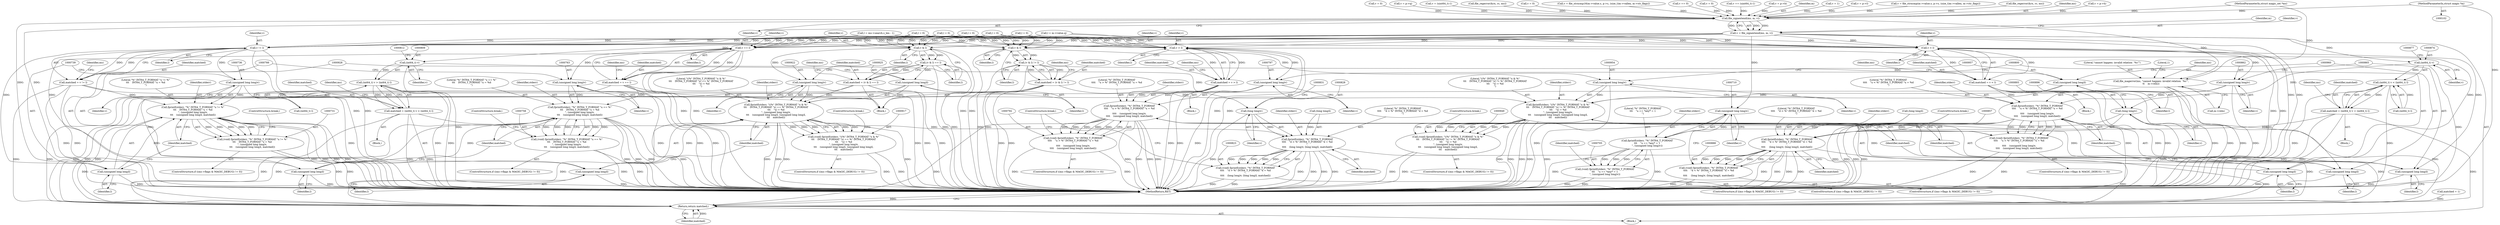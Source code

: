 digraph "0_file_74cafd7de9ec99a14f4480927580e501c8f852c3@pointer" {
"1000104" [label="(MethodParameterIn,struct magic *m)"];
"1000686" [label="(Call,file_signextend(ms, m, v))"];
"1000684" [label="(Call,v = file_signextend(ms, m, v))"];
"1000709" [label="(Call,(unsigned long long)v)"];
"1000706" [label="(Call,fprintf(stderr, \"%\" INT64_T_FORMAT\n\t\t\t    \"u == *any* = 1\n\", (unsigned long long)v))"];
"1000704" [label="(Call,(void) fprintf(stderr, \"%\" INT64_T_FORMAT\n\t\t\t    \"u == *any* = 1\n\", (unsigned long long)v))"];
"1000719" [label="(Call,v != l)"];
"1000717" [label="(Call,matched = v != l)"];
"1000732" [label="(Call,fprintf(stderr, \"%\" INT64_T_FORMAT \"u != %\"\n\t\t\t    INT64_T_FORMAT \"u = %d\n\", (unsigned long long)v,\n\t\t\t    (unsigned long long)l, matched))"];
"1000730" [label="(Call,(void) fprintf(stderr, \"%\" INT64_T_FORMAT \"u != %\"\n\t\t\t    INT64_T_FORMAT \"u = %d\n\", (unsigned long long)v,\n\t\t\t    (unsigned long long)l, matched))"];
"1000974" [label="(Return,return matched;)"];
"1000735" [label="(Call,(unsigned long long)v)"];
"1000738" [label="(Call,(unsigned long long)l)"];
"1000746" [label="(Call,v == l)"];
"1000744" [label="(Call,matched = v == l)"];
"1000759" [label="(Call,fprintf(stderr, \"%\" INT64_T_FORMAT \"u == %\"\n\t\t\t    INT64_T_FORMAT \"u = %d\n\", (unsigned long long)v,\n\t\t\t    (unsigned long long)l, matched))"];
"1000757" [label="(Call,(void) fprintf(stderr, \"%\" INT64_T_FORMAT \"u == %\"\n\t\t\t    INT64_T_FORMAT \"u = %d\n\", (unsigned long long)v,\n\t\t\t    (unsigned long long)l, matched))"];
"1000762" [label="(Call,(unsigned long long)v)"];
"1000765" [label="(Call,(unsigned long long)l)"];
"1000780" [label="(Call,v > l)"];
"1000778" [label="(Call,matched = v > l)"];
"1000793" [label="(Call,fprintf(stderr, \"%\" INT64_T_FORMAT\n\t\t\t\t    \"u > %\" INT64_T_FORMAT \"u = %d\n\",\n\t\t\t\t    (unsigned long long)v,\n\t\t\t\t    (unsigned long long)l, matched))"];
"1000791" [label="(Call,(void) fprintf(stderr, \"%\" INT64_T_FORMAT\n\t\t\t\t    \"u > %\" INT64_T_FORMAT \"u = %d\n\",\n\t\t\t\t    (unsigned long long)v,\n\t\t\t\t    (unsigned long long)l, matched))"];
"1000796" [label="(Call,(unsigned long long)v)"];
"1000799" [label="(Call,(unsigned long long)l)"];
"1000808" [label="(Call,(int64_t) v)"];
"1000807" [label="(Call,(int64_t) v > (int64_t) l)"];
"1000805" [label="(Call,matched = (int64_t) v > (int64_t) l)"];
"1000824" [label="(Call,fprintf(stderr, \"%\" INT64_T_FORMAT\n\t\t\t\t    \"d > %\" INT64_T_FORMAT \"d = %d\n\",\n\t\t\t\t    (long long)v, (long long)l, matched))"];
"1000822" [label="(Call,(void) fprintf(stderr, \"%\" INT64_T_FORMAT\n\t\t\t\t    \"d > %\" INT64_T_FORMAT \"d = %d\n\",\n\t\t\t\t    (long long)v, (long long)l, matched))"];
"1000827" [label="(Call,(long long)v)"];
"1000845" [label="(Call,v < l)"];
"1000843" [label="(Call,matched = v < l)"];
"1000858" [label="(Call,fprintf(stderr, \"%\" INT64_T_FORMAT\n\t\t\t\t    \"u < %\" INT64_T_FORMAT \"u = %d\n\",\n\t\t\t\t    (unsigned long long)v,\n\t\t\t\t    (unsigned long long)l, matched))"];
"1000856" [label="(Call,(void) fprintf(stderr, \"%\" INT64_T_FORMAT\n\t\t\t\t    \"u < %\" INT64_T_FORMAT \"u = %d\n\",\n\t\t\t\t    (unsigned long long)v,\n\t\t\t\t    (unsigned long long)l, matched))"];
"1000861" [label="(Call,(unsigned long long)v)"];
"1000864" [label="(Call,(unsigned long long)l)"];
"1000873" [label="(Call,(int64_t) v)"];
"1000872" [label="(Call,(int64_t) v < (int64_t) l)"];
"1000870" [label="(Call,matched = (int64_t) v < (int64_t) l)"];
"1000889" [label="(Call,fprintf(stderr, \"%\" INT64_T_FORMAT\n\t\t\t\t    \"d < %\" INT64_T_FORMAT \"d = %d\n\",\n\t\t\t\t     (long long)v, (long long)l, matched))"];
"1000887" [label="(Call,(void) fprintf(stderr, \"%\" INT64_T_FORMAT\n\t\t\t\t    \"d < %\" INT64_T_FORMAT \"d = %d\n\",\n\t\t\t\t     (long long)v, (long long)l, matched))"];
"1000892" [label="(Call,(long long)v)"];
"1000904" [label="(Call,v & l)"];
"1000903" [label="(Call,(v & l) == l)"];
"1000901" [label="(Call,matched = (v & l) == l)"];
"1000918" [label="(Call,fprintf(stderr, \"((%\" INT64_T_FORMAT \"x & %\"\n\t\t\t    INT64_T_FORMAT \"x) == %\" INT64_T_FORMAT\n\t\t\t    \"x) = %d\n\", (unsigned long long)v,\n\t\t\t    (unsigned long long)l, (unsigned long long)l,\n\t\t\t    matched))"];
"1000916" [label="(Call,(void) fprintf(stderr, \"((%\" INT64_T_FORMAT \"x & %\"\n\t\t\t    INT64_T_FORMAT \"x) == %\" INT64_T_FORMAT\n\t\t\t    \"x) = %d\n\", (unsigned long long)v,\n\t\t\t    (unsigned long long)l, (unsigned long long)l,\n\t\t\t    matched))"];
"1000924" [label="(Call,(unsigned long long)l)"];
"1000927" [label="(Call,(unsigned long long)l)"];
"1000921" [label="(Call,(unsigned long long)v)"];
"1000936" [label="(Call,v & l)"];
"1000935" [label="(Call,(v & l) != l)"];
"1000933" [label="(Call,matched = (v & l) != l)"];
"1000950" [label="(Call,fprintf(stderr, \"((%\" INT64_T_FORMAT \"x & %\"\n\t\t\t    INT64_T_FORMAT \"x) != %\" INT64_T_FORMAT\n\t\t\t    \"x) = %d\n\", (unsigned long long)v,\n\t\t\t    (unsigned long long)l, (unsigned long long)l,\n\t\t\t    matched))"];
"1000948" [label="(Call,(void) fprintf(stderr, \"((%\" INT64_T_FORMAT \"x & %\"\n\t\t\t    INT64_T_FORMAT \"x) != %\" INT64_T_FORMAT\n\t\t\t    \"x) = %d\n\", (unsigned long long)v,\n\t\t\t    (unsigned long long)l, (unsigned long long)l,\n\t\t\t    matched))"];
"1000956" [label="(Call,(unsigned long long)l)"];
"1000959" [label="(Call,(unsigned long long)l)"];
"1000953" [label="(Call,(unsigned long long)v)"];
"1000965" [label="(Call,file_magerror(ms, \"cannot happen: invalid relation `%c'\",\n\t\t    m->reln))"];
"1000713" [label="(Identifier,matched)"];
"1000694" [label="(Block,)"];
"1000811" [label="(Call,(int64_t) l)"];
"1000807" [label="(Call,(int64_t) v > (int64_t) l)"];
"1000937" [label="(Identifier,v)"];
"1000749" [label="(ControlStructure,if ((ms->flags & MAGIC_DEBUG) != 0))"];
"1000689" [label="(Identifier,v)"];
"1000952" [label="(Literal,\"((%\" INT64_T_FORMAT \"x & %\"\n\t\t\t    INT64_T_FORMAT \"x) != %\" INT64_T_FORMAT\n\t\t\t    \"x) = %d\n\")"];
"1000692" [label="(Identifier,m)"];
"1000891" [label="(Literal,\"%\" INT64_T_FORMAT\n\t\t\t\t    \"d < %\" INT64_T_FORMAT \"d = %d\n\")"];
"1000948" [label="(Call,(void) fprintf(stderr, \"((%\" INT64_T_FORMAT \"x & %\"\n\t\t\t    INT64_T_FORMAT \"x) != %\" INT64_T_FORMAT\n\t\t\t    \"x) = %d\n\", (unsigned long long)v,\n\t\t\t    (unsigned long long)l, (unsigned long long)l,\n\t\t\t    matched))"];
"1000902" [label="(Identifier,matched)"];
"1000721" [label="(Identifier,l)"];
"1000748" [label="(Identifier,l)"];
"1000866" [label="(Identifier,l)"];
"1000717" [label="(Call,matched = v != l)"];
"1000860" [label="(Literal,\"%\" INT64_T_FORMAT\n\t\t\t\t    \"u < %\" INT64_T_FORMAT \"u = %d\n\")"];
"1000761" [label="(Literal,\"%\" INT64_T_FORMAT \"u == %\"\n\t\t\t    INT64_T_FORMAT \"u = %d\n\")"];
"1000834" [label="(ControlStructure,break;)"];
"1000908" [label="(ControlStructure,if ((ms->flags & MAGIC_DEBUG) != 0))"];
"1000740" [label="(Identifier,l)"];
"1000704" [label="(Call,(void) fprintf(stderr, \"%\" INT64_T_FORMAT\n\t\t\t    \"u == *any* = 1\n\", (unsigned long long)v))"];
"1000804" [label="(Block,)"];
"1000712" [label="(Call,matched = 1)"];
"1000876" [label="(Call,(int64_t) l)"];
"1000963" [label="(ControlStructure,break;)"];
"1000747" [label="(Identifier,v)"];
"1000871" [label="(Identifier,matched)"];
"1000935" [label="(Call,(v & l) != l)"];
"1000903" [label="(Call,(v & l) == l)"];
"1000399" [label="(Call,l = 0)"];
"1000904" [label="(Call,v & l)"];
"1000973" [label="(Literal,1)"];
"1000319" [label="(Call,v = 0)"];
"1000940" [label="(ControlStructure,if ((ms->flags & MAGIC_DEBUG) != 0))"];
"1000901" [label="(Call,matched = (v & l) == l)"];
"1000879" [label="(ControlStructure,if ((ms->flags & MAGIC_DEBUG) != 0))"];
"1000808" [label="(Call,(int64_t) v)"];
"1000810" [label="(Identifier,v)"];
"1000760" [label="(Identifier,stderr)"];
"1000953" [label="(Call,(unsigned long long)v)"];
"1000829" [label="(Identifier,v)"];
"1000892" [label="(Call,(long long)v)"];
"1000976" [label="(MethodReturn,RET)"];
"1000178" [label="(Call,v = p->q)"];
"1000765" [label="(Call,(unsigned long long)l)"];
"1000737" [label="(Identifier,v)"];
"1000858" [label="(Call,fprintf(stderr, \"%\" INT64_T_FORMAT\n\t\t\t\t    \"u < %\" INT64_T_FORMAT \"u = %d\n\",\n\t\t\t\t    (unsigned long long)v,\n\t\t\t\t    (unsigned long long)l, matched))"];
"1000742" [label="(ControlStructure,break;)"];
"1000685" [label="(Identifier,v)"];
"1000762" [label="(Call,(unsigned long long)v)"];
"1000929" [label="(Identifier,l)"];
"1000764" [label="(Identifier,v)"];
"1000806" [label="(Identifier,matched)"];
"1000711" [label="(Identifier,v)"];
"1000845" [label="(Call,v < l)"];
"1000686" [label="(Call,file_signextend(ms, m, v))"];
"1000873" [label="(Call,(int64_t) v)"];
"1000863" [label="(Identifier,v)"];
"1000706" [label="(Call,fprintf(stderr, \"%\" INT64_T_FORMAT\n\t\t\t    \"u == *any* = 1\n\", (unsigned long long)v))"];
"1000959" [label="(Call,(unsigned long long)l)"];
"1000648" [label="(Call,v = (uint64_t)-1)"];
"1000975" [label="(Identifier,matched)"];
"1000918" [label="(Call,fprintf(stderr, \"((%\" INT64_T_FORMAT \"x & %\"\n\t\t\t    INT64_T_FORMAT \"x) == %\" INT64_T_FORMAT\n\t\t\t    \"x) = %d\n\", (unsigned long long)v,\n\t\t\t    (unsigned long long)l, (unsigned long long)l,\n\t\t\t    matched))"];
"1000883" [label="(Identifier,ms)"];
"1000847" [label="(Identifier,l)"];
"1000509" [label="(Call,file_regerror(&rx, rc, ms))"];
"1000325" [label="(Call,l = 0)"];
"1000795" [label="(Literal,\"%\" INT64_T_FORMAT\n\t\t\t\t    \"u > %\" INT64_T_FORMAT \"u = %d\n\")"];
"1000966" [label="(Identifier,ms)"];
"1000887" [label="(Call,(void) fprintf(stderr, \"%\" INT64_T_FORMAT\n\t\t\t\t    \"d < %\" INT64_T_FORMAT \"d = %d\n\",\n\t\t\t\t     (long long)v, (long long)l, matched))"];
"1000732" [label="(Call,fprintf(stderr, \"%\" INT64_T_FORMAT \"u != %\"\n\t\t\t    INT64_T_FORMAT \"u = %d\n\", (unsigned long long)v,\n\t\t\t    (unsigned long long)l, matched))"];
"1000524" [label="(Call,l = ms->search.s_len - 1)"];
"1000814" [label="(ControlStructure,if ((ms->flags & MAGIC_DEBUG) != 0))"];
"1000842" [label="(Block,)"];
"1000708" [label="(Literal,\"%\" INT64_T_FORMAT\n\t\t\t    \"u == *any* = 1\n\")"];
"1000402" [label="(Call,v = 0)"];
"1000852" [label="(Identifier,ms)"];
"1000825" [label="(Identifier,stderr)"];
"1000830" [label="(Call,(long long)l)"];
"1000316" [label="(Call,l = 0)"];
"1000844" [label="(Identifier,matched)"];
"1000779" [label="(Identifier,matched)"];
"1000974" [label="(Return,return matched;)"];
"1000864" [label="(Call,(unsigned long long)l)"];
"1000735" [label="(Call,(unsigned long long)v)"];
"1000919" [label="(Identifier,stderr)"];
"1000768" [label="(Identifier,matched)"];
"1000350" [label="(Call,l = 0)"];
"1000107" [label="(Call,l = m->value.q)"];
"1000744" [label="(Call,matched = v == l)"];
"1000916" [label="(Call,(void) fprintf(stderr, \"((%\" INT64_T_FORMAT \"x & %\"\n\t\t\t    INT64_T_FORMAT \"x) == %\" INT64_T_FORMAT\n\t\t\t    \"x) = %d\n\", (unsigned long long)v,\n\t\t\t    (unsigned long long)l, (unsigned long long)l,\n\t\t\t    matched))"];
"1000920" [label="(Literal,\"((%\" INT64_T_FORMAT \"x & %\"\n\t\t\t    INT64_T_FORMAT \"x) == %\" INT64_T_FORMAT\n\t\t\t    \"x) = %d\n\")"];
"1000833" [label="(Identifier,matched)"];
"1000921" [label="(Call,(unsigned long long)v)"];
"1000794" [label="(Identifier,stderr)"];
"1000955" [label="(Identifier,v)"];
"1000353" [label="(Call,v = file_strncmp16(m->value.s, p->s, (size_t)m->vallen, m->str_flags))"];
"1000759" [label="(Call,fprintf(stderr, \"%\" INT64_T_FORMAT \"u == %\"\n\t\t\t    INT64_T_FORMAT \"u = %d\n\", (unsigned long long)v,\n\t\t\t    (unsigned long long)l, matched))"];
"1000905" [label="(Identifier,v)"];
"1000956" [label="(Call,(unsigned long long)l)"];
"1000799" [label="(Call,(unsigned long long)l)"];
"1000805" [label="(Call,matched = (int64_t) v > (int64_t) l)"];
"1000962" [label="(Identifier,matched)"];
"1000793" [label="(Call,fprintf(stderr, \"%\" INT64_T_FORMAT\n\t\t\t\t    \"u > %\" INT64_T_FORMAT \"u = %d\n\",\n\t\t\t\t    (unsigned long long)v,\n\t\t\t\t    (unsigned long long)l, matched))"];
"1000103" [label="(MethodParameterIn,struct magic_set *ms)"];
"1000707" [label="(Identifier,stderr)"];
"1000930" [label="(Identifier,matched)"];
"1000859" [label="(Identifier,stderr)"];
"1000926" [label="(Identifier,l)"];
"1000720" [label="(Identifier,v)"];
"1000722" [label="(ControlStructure,if ((ms->flags & MAGIC_DEBUG) != 0))"];
"1000944" [label="(Identifier,ms)"];
"1000741" [label="(Identifier,matched)"];
"1000454" [label="(Call,v == 0)"];
"1000822" [label="(Call,(void) fprintf(stderr, \"%\" INT64_T_FORMAT\n\t\t\t\t    \"d > %\" INT64_T_FORMAT \"d = %d\n\",\n\t\t\t\t    (long long)v, (long long)l, matched))"];
"1000633" [label="(Call,v = 0)"];
"1000769" [label="(ControlStructure,break;)"];
"1000753" [label="(Identifier,ms)"];
"1000659" [label="(Call,v == (uint64_t)-1)"];
"1000783" [label="(ControlStructure,if ((ms->flags & MAGIC_DEBUG) != 0))"];
"1000950" [label="(Call,fprintf(stderr, \"((%\" INT64_T_FORMAT \"x & %\"\n\t\t\t    INT64_T_FORMAT \"x) != %\" INT64_T_FORMAT\n\t\t\t    \"x) = %d\n\", (unsigned long long)v,\n\t\t\t    (unsigned long long)l, (unsigned long long)l,\n\t\t\t    matched))"];
"1000826" [label="(Literal,\"%\" INT64_T_FORMAT\n\t\t\t\t    \"d > %\" INT64_T_FORMAT \"d = %d\n\")"];
"1000958" [label="(Identifier,l)"];
"1000924" [label="(Call,(unsigned long long)l)"];
"1000481" [label="(Call,l = 0)"];
"1000780" [label="(Call,v > l)"];
"1000719" [label="(Call,v != l)"];
"1000734" [label="(Literal,\"%\" INT64_T_FORMAT \"u != %\"\n\t\t\t    INT64_T_FORMAT \"u = %d\n\")"];
"1000861" [label="(Call,(unsigned long long)v)"];
"1000965" [label="(Call,file_magerror(ms, \"cannot happen: invalid relation `%c'\",\n\t\t    m->reln))"];
"1000746" [label="(Call,v == l)"];
"1000105" [label="(Block,)"];
"1000791" [label="(Call,(void) fprintf(stderr, \"%\" INT64_T_FORMAT\n\t\t\t\t    \"u > %\" INT64_T_FORMAT \"u = %d\n\",\n\t\t\t\t    (unsigned long long)v,\n\t\t\t\t    (unsigned long long)l, matched))"];
"1000133" [label="(Call,v = p->b)"];
"1000843" [label="(Call,matched = v < l)"];
"1000802" [label="(Identifier,matched)"];
"1000796" [label="(Call,(unsigned long long)v)"];
"1000912" [label="(Identifier,ms)"];
"1000923" [label="(Identifier,v)"];
"1000968" [label="(Call,m->reln)"];
"1000738" [label="(Call,(unsigned long long)l)"];
"1000927" [label="(Call,(unsigned long long)l)"];
"1000931" [label="(ControlStructure,break;)"];
"1000801" [label="(Identifier,l)"];
"1000869" [label="(Block,)"];
"1000894" [label="(Identifier,v)"];
"1000688" [label="(Identifier,m)"];
"1000777" [label="(Block,)"];
"1000787" [label="(Identifier,ms)"];
"1000856" [label="(Call,(void) fprintf(stderr, \"%\" INT64_T_FORMAT\n\t\t\t\t    \"u < %\" INT64_T_FORMAT \"u = %d\n\",\n\t\t\t\t    (unsigned long long)v,\n\t\t\t\t    (unsigned long long)l, matched))"];
"1000684" [label="(Call,v = file_signextend(ms, m, v))"];
"1000933" [label="(Call,matched = (v & l) != l)"];
"1000875" [label="(Identifier,v)"];
"1000870" [label="(Call,matched = (int64_t) v < (int64_t) l)"];
"1000907" [label="(Identifier,l)"];
"1000798" [label="(Identifier,v)"];
"1000906" [label="(Identifier,l)"];
"1000781" [label="(Identifier,v)"];
"1000939" [label="(Identifier,l)"];
"1000846" [label="(Identifier,v)"];
"1000867" [label="(Identifier,matched)"];
"1000104" [label="(MethodParameterIn,struct magic *m)"];
"1000718" [label="(Identifier,matched)"];
"1000890" [label="(Identifier,stderr)"];
"1000827" [label="(Call,(long long)v)"];
"1000696" [label="(ControlStructure,if ((ms->flags & MAGIC_DEBUG) != 0))"];
"1000967" [label="(Literal,\"cannot happen: invalid relation `%c'\")"];
"1000848" [label="(ControlStructure,if ((ms->flags & MAGIC_DEBUG) != 0))"];
"1000745" [label="(Identifier,matched)"];
"1000638" [label="(Call,v = 1)"];
"1000782" [label="(Identifier,l)"];
"1000160" [label="(Call,v = p->l)"];
"1000818" [label="(Identifier,ms)"];
"1000767" [label="(Identifier,l)"];
"1000936" [label="(Call,v & l)"];
"1000733" [label="(Identifier,stderr)"];
"1000961" [label="(Identifier,l)"];
"1000726" [label="(Identifier,ms)"];
"1000757" [label="(Call,(void) fprintf(stderr, \"%\" INT64_T_FORMAT \"u == %\"\n\t\t\t    INT64_T_FORMAT \"u = %d\n\", (unsigned long long)v,\n\t\t\t    (unsigned long long)l, matched))"];
"1000778" [label="(Call,matched = v > l)"];
"1000934" [label="(Identifier,matched)"];
"1000872" [label="(Call,(int64_t) v < (int64_t) l)"];
"1000328" [label="(Call,v = file_strncmp(m->value.s, p->s, (size_t)m->vallen, m->str_flags))"];
"1000899" [label="(ControlStructure,break;)"];
"1000951" [label="(Identifier,stderr)"];
"1000730" [label="(Call,(void) fprintf(stderr, \"%\" INT64_T_FORMAT \"u != %\"\n\t\t\t    INT64_T_FORMAT \"u = %d\n\", (unsigned long long)v,\n\t\t\t    (unsigned long long)l, matched))"];
"1000938" [label="(Identifier,l)"];
"1000643" [label="(Call,file_regerror(&rx, rc, ms))"];
"1000709" [label="(Call,(unsigned long long)v)"];
"1000889" [label="(Call,fprintf(stderr, \"%\" INT64_T_FORMAT\n\t\t\t\t    \"d < %\" INT64_T_FORMAT \"d = %d\n\",\n\t\t\t\t     (long long)v, (long long)l, matched))"];
"1000895" [label="(Call,(long long)l)"];
"1000898" [label="(Identifier,matched)"];
"1000687" [label="(Identifier,ms)"];
"1000142" [label="(Call,v = p->h)"];
"1000824" [label="(Call,fprintf(stderr, \"%\" INT64_T_FORMAT\n\t\t\t\t    \"d > %\" INT64_T_FORMAT \"d = %d\n\",\n\t\t\t\t    (long long)v, (long long)l, matched))"];
"1000104" -> "1000102"  [label="AST: "];
"1000104" -> "1000976"  [label="DDG: "];
"1000104" -> "1000686"  [label="DDG: "];
"1000686" -> "1000684"  [label="AST: "];
"1000686" -> "1000689"  [label="CFG: "];
"1000687" -> "1000686"  [label="AST: "];
"1000688" -> "1000686"  [label="AST: "];
"1000689" -> "1000686"  [label="AST: "];
"1000684" -> "1000686"  [label="CFG: "];
"1000686" -> "1000976"  [label="DDG: "];
"1000686" -> "1000976"  [label="DDG: "];
"1000686" -> "1000684"  [label="DDG: "];
"1000686" -> "1000684"  [label="DDG: "];
"1000686" -> "1000684"  [label="DDG: "];
"1000509" -> "1000686"  [label="DDG: "];
"1000643" -> "1000686"  [label="DDG: "];
"1000103" -> "1000686"  [label="DDG: "];
"1000454" -> "1000686"  [label="DDG: "];
"1000638" -> "1000686"  [label="DDG: "];
"1000659" -> "1000686"  [label="DDG: "];
"1000178" -> "1000686"  [label="DDG: "];
"1000133" -> "1000686"  [label="DDG: "];
"1000402" -> "1000686"  [label="DDG: "];
"1000328" -> "1000686"  [label="DDG: "];
"1000648" -> "1000686"  [label="DDG: "];
"1000142" -> "1000686"  [label="DDG: "];
"1000353" -> "1000686"  [label="DDG: "];
"1000319" -> "1000686"  [label="DDG: "];
"1000633" -> "1000686"  [label="DDG: "];
"1000160" -> "1000686"  [label="DDG: "];
"1000686" -> "1000965"  [label="DDG: "];
"1000684" -> "1000105"  [label="AST: "];
"1000685" -> "1000684"  [label="AST: "];
"1000692" -> "1000684"  [label="CFG: "];
"1000684" -> "1000976"  [label="DDG: "];
"1000684" -> "1000976"  [label="DDG: "];
"1000684" -> "1000709"  [label="DDG: "];
"1000684" -> "1000719"  [label="DDG: "];
"1000684" -> "1000746"  [label="DDG: "];
"1000684" -> "1000780"  [label="DDG: "];
"1000684" -> "1000808"  [label="DDG: "];
"1000684" -> "1000845"  [label="DDG: "];
"1000684" -> "1000873"  [label="DDG: "];
"1000684" -> "1000904"  [label="DDG: "];
"1000684" -> "1000936"  [label="DDG: "];
"1000709" -> "1000706"  [label="AST: "];
"1000709" -> "1000711"  [label="CFG: "];
"1000710" -> "1000709"  [label="AST: "];
"1000711" -> "1000709"  [label="AST: "];
"1000706" -> "1000709"  [label="CFG: "];
"1000709" -> "1000976"  [label="DDG: "];
"1000709" -> "1000706"  [label="DDG: "];
"1000706" -> "1000704"  [label="AST: "];
"1000707" -> "1000706"  [label="AST: "];
"1000708" -> "1000706"  [label="AST: "];
"1000704" -> "1000706"  [label="CFG: "];
"1000706" -> "1000976"  [label="DDG: "];
"1000706" -> "1000976"  [label="DDG: "];
"1000706" -> "1000704"  [label="DDG: "];
"1000706" -> "1000704"  [label="DDG: "];
"1000706" -> "1000704"  [label="DDG: "];
"1000704" -> "1000696"  [label="AST: "];
"1000705" -> "1000704"  [label="AST: "];
"1000713" -> "1000704"  [label="CFG: "];
"1000704" -> "1000976"  [label="DDG: "];
"1000704" -> "1000976"  [label="DDG: "];
"1000719" -> "1000717"  [label="AST: "];
"1000719" -> "1000721"  [label="CFG: "];
"1000720" -> "1000719"  [label="AST: "];
"1000721" -> "1000719"  [label="AST: "];
"1000717" -> "1000719"  [label="CFG: "];
"1000719" -> "1000976"  [label="DDG: "];
"1000719" -> "1000976"  [label="DDG: "];
"1000719" -> "1000717"  [label="DDG: "];
"1000719" -> "1000717"  [label="DDG: "];
"1000325" -> "1000719"  [label="DDG: "];
"1000524" -> "1000719"  [label="DDG: "];
"1000107" -> "1000719"  [label="DDG: "];
"1000350" -> "1000719"  [label="DDG: "];
"1000399" -> "1000719"  [label="DDG: "];
"1000481" -> "1000719"  [label="DDG: "];
"1000316" -> "1000719"  [label="DDG: "];
"1000719" -> "1000735"  [label="DDG: "];
"1000719" -> "1000738"  [label="DDG: "];
"1000717" -> "1000694"  [label="AST: "];
"1000718" -> "1000717"  [label="AST: "];
"1000726" -> "1000717"  [label="CFG: "];
"1000717" -> "1000976"  [label="DDG: "];
"1000717" -> "1000976"  [label="DDG: "];
"1000717" -> "1000732"  [label="DDG: "];
"1000717" -> "1000974"  [label="DDG: "];
"1000732" -> "1000730"  [label="AST: "];
"1000732" -> "1000741"  [label="CFG: "];
"1000733" -> "1000732"  [label="AST: "];
"1000734" -> "1000732"  [label="AST: "];
"1000735" -> "1000732"  [label="AST: "];
"1000738" -> "1000732"  [label="AST: "];
"1000741" -> "1000732"  [label="AST: "];
"1000730" -> "1000732"  [label="CFG: "];
"1000732" -> "1000976"  [label="DDG: "];
"1000732" -> "1000976"  [label="DDG: "];
"1000732" -> "1000976"  [label="DDG: "];
"1000732" -> "1000976"  [label="DDG: "];
"1000732" -> "1000730"  [label="DDG: "];
"1000732" -> "1000730"  [label="DDG: "];
"1000732" -> "1000730"  [label="DDG: "];
"1000732" -> "1000730"  [label="DDG: "];
"1000732" -> "1000730"  [label="DDG: "];
"1000735" -> "1000732"  [label="DDG: "];
"1000738" -> "1000732"  [label="DDG: "];
"1000732" -> "1000974"  [label="DDG: "];
"1000730" -> "1000722"  [label="AST: "];
"1000731" -> "1000730"  [label="AST: "];
"1000742" -> "1000730"  [label="CFG: "];
"1000730" -> "1000976"  [label="DDG: "];
"1000730" -> "1000976"  [label="DDG: "];
"1000974" -> "1000105"  [label="AST: "];
"1000974" -> "1000975"  [label="CFG: "];
"1000975" -> "1000974"  [label="AST: "];
"1000976" -> "1000974"  [label="CFG: "];
"1000974" -> "1000976"  [label="DDG: "];
"1000975" -> "1000974"  [label="DDG: "];
"1000858" -> "1000974"  [label="DDG: "];
"1000843" -> "1000974"  [label="DDG: "];
"1000933" -> "1000974"  [label="DDG: "];
"1000793" -> "1000974"  [label="DDG: "];
"1000744" -> "1000974"  [label="DDG: "];
"1000889" -> "1000974"  [label="DDG: "];
"1000950" -> "1000974"  [label="DDG: "];
"1000712" -> "1000974"  [label="DDG: "];
"1000824" -> "1000974"  [label="DDG: "];
"1000870" -> "1000974"  [label="DDG: "];
"1000805" -> "1000974"  [label="DDG: "];
"1000918" -> "1000974"  [label="DDG: "];
"1000778" -> "1000974"  [label="DDG: "];
"1000901" -> "1000974"  [label="DDG: "];
"1000759" -> "1000974"  [label="DDG: "];
"1000735" -> "1000737"  [label="CFG: "];
"1000736" -> "1000735"  [label="AST: "];
"1000737" -> "1000735"  [label="AST: "];
"1000739" -> "1000735"  [label="CFG: "];
"1000735" -> "1000976"  [label="DDG: "];
"1000738" -> "1000740"  [label="CFG: "];
"1000739" -> "1000738"  [label="AST: "];
"1000740" -> "1000738"  [label="AST: "];
"1000741" -> "1000738"  [label="CFG: "];
"1000738" -> "1000976"  [label="DDG: "];
"1000746" -> "1000744"  [label="AST: "];
"1000746" -> "1000748"  [label="CFG: "];
"1000747" -> "1000746"  [label="AST: "];
"1000748" -> "1000746"  [label="AST: "];
"1000744" -> "1000746"  [label="CFG: "];
"1000746" -> "1000976"  [label="DDG: "];
"1000746" -> "1000976"  [label="DDG: "];
"1000746" -> "1000744"  [label="DDG: "];
"1000746" -> "1000744"  [label="DDG: "];
"1000325" -> "1000746"  [label="DDG: "];
"1000524" -> "1000746"  [label="DDG: "];
"1000107" -> "1000746"  [label="DDG: "];
"1000350" -> "1000746"  [label="DDG: "];
"1000399" -> "1000746"  [label="DDG: "];
"1000481" -> "1000746"  [label="DDG: "];
"1000316" -> "1000746"  [label="DDG: "];
"1000746" -> "1000762"  [label="DDG: "];
"1000746" -> "1000765"  [label="DDG: "];
"1000744" -> "1000694"  [label="AST: "];
"1000745" -> "1000744"  [label="AST: "];
"1000753" -> "1000744"  [label="CFG: "];
"1000744" -> "1000976"  [label="DDG: "];
"1000744" -> "1000976"  [label="DDG: "];
"1000744" -> "1000759"  [label="DDG: "];
"1000759" -> "1000757"  [label="AST: "];
"1000759" -> "1000768"  [label="CFG: "];
"1000760" -> "1000759"  [label="AST: "];
"1000761" -> "1000759"  [label="AST: "];
"1000762" -> "1000759"  [label="AST: "];
"1000765" -> "1000759"  [label="AST: "];
"1000768" -> "1000759"  [label="AST: "];
"1000757" -> "1000759"  [label="CFG: "];
"1000759" -> "1000976"  [label="DDG: "];
"1000759" -> "1000976"  [label="DDG: "];
"1000759" -> "1000976"  [label="DDG: "];
"1000759" -> "1000976"  [label="DDG: "];
"1000759" -> "1000757"  [label="DDG: "];
"1000759" -> "1000757"  [label="DDG: "];
"1000759" -> "1000757"  [label="DDG: "];
"1000759" -> "1000757"  [label="DDG: "];
"1000759" -> "1000757"  [label="DDG: "];
"1000762" -> "1000759"  [label="DDG: "];
"1000765" -> "1000759"  [label="DDG: "];
"1000757" -> "1000749"  [label="AST: "];
"1000758" -> "1000757"  [label="AST: "];
"1000769" -> "1000757"  [label="CFG: "];
"1000757" -> "1000976"  [label="DDG: "];
"1000757" -> "1000976"  [label="DDG: "];
"1000762" -> "1000764"  [label="CFG: "];
"1000763" -> "1000762"  [label="AST: "];
"1000764" -> "1000762"  [label="AST: "];
"1000766" -> "1000762"  [label="CFG: "];
"1000762" -> "1000976"  [label="DDG: "];
"1000765" -> "1000767"  [label="CFG: "];
"1000766" -> "1000765"  [label="AST: "];
"1000767" -> "1000765"  [label="AST: "];
"1000768" -> "1000765"  [label="CFG: "];
"1000765" -> "1000976"  [label="DDG: "];
"1000780" -> "1000778"  [label="AST: "];
"1000780" -> "1000782"  [label="CFG: "];
"1000781" -> "1000780"  [label="AST: "];
"1000782" -> "1000780"  [label="AST: "];
"1000778" -> "1000780"  [label="CFG: "];
"1000780" -> "1000976"  [label="DDG: "];
"1000780" -> "1000976"  [label="DDG: "];
"1000780" -> "1000778"  [label="DDG: "];
"1000780" -> "1000778"  [label="DDG: "];
"1000325" -> "1000780"  [label="DDG: "];
"1000524" -> "1000780"  [label="DDG: "];
"1000107" -> "1000780"  [label="DDG: "];
"1000350" -> "1000780"  [label="DDG: "];
"1000399" -> "1000780"  [label="DDG: "];
"1000481" -> "1000780"  [label="DDG: "];
"1000316" -> "1000780"  [label="DDG: "];
"1000780" -> "1000796"  [label="DDG: "];
"1000780" -> "1000799"  [label="DDG: "];
"1000778" -> "1000777"  [label="AST: "];
"1000779" -> "1000778"  [label="AST: "];
"1000787" -> "1000778"  [label="CFG: "];
"1000778" -> "1000976"  [label="DDG: "];
"1000778" -> "1000976"  [label="DDG: "];
"1000778" -> "1000793"  [label="DDG: "];
"1000793" -> "1000791"  [label="AST: "];
"1000793" -> "1000802"  [label="CFG: "];
"1000794" -> "1000793"  [label="AST: "];
"1000795" -> "1000793"  [label="AST: "];
"1000796" -> "1000793"  [label="AST: "];
"1000799" -> "1000793"  [label="AST: "];
"1000802" -> "1000793"  [label="AST: "];
"1000791" -> "1000793"  [label="CFG: "];
"1000793" -> "1000976"  [label="DDG: "];
"1000793" -> "1000976"  [label="DDG: "];
"1000793" -> "1000976"  [label="DDG: "];
"1000793" -> "1000976"  [label="DDG: "];
"1000793" -> "1000791"  [label="DDG: "];
"1000793" -> "1000791"  [label="DDG: "];
"1000793" -> "1000791"  [label="DDG: "];
"1000793" -> "1000791"  [label="DDG: "];
"1000793" -> "1000791"  [label="DDG: "];
"1000796" -> "1000793"  [label="DDG: "];
"1000799" -> "1000793"  [label="DDG: "];
"1000791" -> "1000783"  [label="AST: "];
"1000792" -> "1000791"  [label="AST: "];
"1000834" -> "1000791"  [label="CFG: "];
"1000791" -> "1000976"  [label="DDG: "];
"1000791" -> "1000976"  [label="DDG: "];
"1000796" -> "1000798"  [label="CFG: "];
"1000797" -> "1000796"  [label="AST: "];
"1000798" -> "1000796"  [label="AST: "];
"1000800" -> "1000796"  [label="CFG: "];
"1000796" -> "1000976"  [label="DDG: "];
"1000799" -> "1000801"  [label="CFG: "];
"1000800" -> "1000799"  [label="AST: "];
"1000801" -> "1000799"  [label="AST: "];
"1000802" -> "1000799"  [label="CFG: "];
"1000799" -> "1000976"  [label="DDG: "];
"1000808" -> "1000807"  [label="AST: "];
"1000808" -> "1000810"  [label="CFG: "];
"1000809" -> "1000808"  [label="AST: "];
"1000810" -> "1000808"  [label="AST: "];
"1000812" -> "1000808"  [label="CFG: "];
"1000808" -> "1000976"  [label="DDG: "];
"1000808" -> "1000807"  [label="DDG: "];
"1000808" -> "1000827"  [label="DDG: "];
"1000807" -> "1000805"  [label="AST: "];
"1000807" -> "1000811"  [label="CFG: "];
"1000811" -> "1000807"  [label="AST: "];
"1000805" -> "1000807"  [label="CFG: "];
"1000807" -> "1000976"  [label="DDG: "];
"1000807" -> "1000976"  [label="DDG: "];
"1000807" -> "1000805"  [label="DDG: "];
"1000807" -> "1000805"  [label="DDG: "];
"1000811" -> "1000807"  [label="DDG: "];
"1000805" -> "1000804"  [label="AST: "];
"1000806" -> "1000805"  [label="AST: "];
"1000818" -> "1000805"  [label="CFG: "];
"1000805" -> "1000976"  [label="DDG: "];
"1000805" -> "1000976"  [label="DDG: "];
"1000805" -> "1000824"  [label="DDG: "];
"1000824" -> "1000822"  [label="AST: "];
"1000824" -> "1000833"  [label="CFG: "];
"1000825" -> "1000824"  [label="AST: "];
"1000826" -> "1000824"  [label="AST: "];
"1000827" -> "1000824"  [label="AST: "];
"1000830" -> "1000824"  [label="AST: "];
"1000833" -> "1000824"  [label="AST: "];
"1000822" -> "1000824"  [label="CFG: "];
"1000824" -> "1000976"  [label="DDG: "];
"1000824" -> "1000976"  [label="DDG: "];
"1000824" -> "1000976"  [label="DDG: "];
"1000824" -> "1000976"  [label="DDG: "];
"1000824" -> "1000822"  [label="DDG: "];
"1000824" -> "1000822"  [label="DDG: "];
"1000824" -> "1000822"  [label="DDG: "];
"1000824" -> "1000822"  [label="DDG: "];
"1000824" -> "1000822"  [label="DDG: "];
"1000827" -> "1000824"  [label="DDG: "];
"1000830" -> "1000824"  [label="DDG: "];
"1000822" -> "1000814"  [label="AST: "];
"1000823" -> "1000822"  [label="AST: "];
"1000834" -> "1000822"  [label="CFG: "];
"1000822" -> "1000976"  [label="DDG: "];
"1000822" -> "1000976"  [label="DDG: "];
"1000827" -> "1000829"  [label="CFG: "];
"1000828" -> "1000827"  [label="AST: "];
"1000829" -> "1000827"  [label="AST: "];
"1000831" -> "1000827"  [label="CFG: "];
"1000827" -> "1000976"  [label="DDG: "];
"1000845" -> "1000843"  [label="AST: "];
"1000845" -> "1000847"  [label="CFG: "];
"1000846" -> "1000845"  [label="AST: "];
"1000847" -> "1000845"  [label="AST: "];
"1000843" -> "1000845"  [label="CFG: "];
"1000845" -> "1000976"  [label="DDG: "];
"1000845" -> "1000976"  [label="DDG: "];
"1000845" -> "1000843"  [label="DDG: "];
"1000845" -> "1000843"  [label="DDG: "];
"1000325" -> "1000845"  [label="DDG: "];
"1000524" -> "1000845"  [label="DDG: "];
"1000107" -> "1000845"  [label="DDG: "];
"1000350" -> "1000845"  [label="DDG: "];
"1000399" -> "1000845"  [label="DDG: "];
"1000481" -> "1000845"  [label="DDG: "];
"1000316" -> "1000845"  [label="DDG: "];
"1000845" -> "1000861"  [label="DDG: "];
"1000845" -> "1000864"  [label="DDG: "];
"1000843" -> "1000842"  [label="AST: "];
"1000844" -> "1000843"  [label="AST: "];
"1000852" -> "1000843"  [label="CFG: "];
"1000843" -> "1000976"  [label="DDG: "];
"1000843" -> "1000976"  [label="DDG: "];
"1000843" -> "1000858"  [label="DDG: "];
"1000858" -> "1000856"  [label="AST: "];
"1000858" -> "1000867"  [label="CFG: "];
"1000859" -> "1000858"  [label="AST: "];
"1000860" -> "1000858"  [label="AST: "];
"1000861" -> "1000858"  [label="AST: "];
"1000864" -> "1000858"  [label="AST: "];
"1000867" -> "1000858"  [label="AST: "];
"1000856" -> "1000858"  [label="CFG: "];
"1000858" -> "1000976"  [label="DDG: "];
"1000858" -> "1000976"  [label="DDG: "];
"1000858" -> "1000976"  [label="DDG: "];
"1000858" -> "1000976"  [label="DDG: "];
"1000858" -> "1000856"  [label="DDG: "];
"1000858" -> "1000856"  [label="DDG: "];
"1000858" -> "1000856"  [label="DDG: "];
"1000858" -> "1000856"  [label="DDG: "];
"1000858" -> "1000856"  [label="DDG: "];
"1000861" -> "1000858"  [label="DDG: "];
"1000864" -> "1000858"  [label="DDG: "];
"1000856" -> "1000848"  [label="AST: "];
"1000857" -> "1000856"  [label="AST: "];
"1000899" -> "1000856"  [label="CFG: "];
"1000856" -> "1000976"  [label="DDG: "];
"1000856" -> "1000976"  [label="DDG: "];
"1000861" -> "1000863"  [label="CFG: "];
"1000862" -> "1000861"  [label="AST: "];
"1000863" -> "1000861"  [label="AST: "];
"1000865" -> "1000861"  [label="CFG: "];
"1000861" -> "1000976"  [label="DDG: "];
"1000864" -> "1000866"  [label="CFG: "];
"1000865" -> "1000864"  [label="AST: "];
"1000866" -> "1000864"  [label="AST: "];
"1000867" -> "1000864"  [label="CFG: "];
"1000864" -> "1000976"  [label="DDG: "];
"1000873" -> "1000872"  [label="AST: "];
"1000873" -> "1000875"  [label="CFG: "];
"1000874" -> "1000873"  [label="AST: "];
"1000875" -> "1000873"  [label="AST: "];
"1000877" -> "1000873"  [label="CFG: "];
"1000873" -> "1000976"  [label="DDG: "];
"1000873" -> "1000872"  [label="DDG: "];
"1000873" -> "1000892"  [label="DDG: "];
"1000872" -> "1000870"  [label="AST: "];
"1000872" -> "1000876"  [label="CFG: "];
"1000876" -> "1000872"  [label="AST: "];
"1000870" -> "1000872"  [label="CFG: "];
"1000872" -> "1000976"  [label="DDG: "];
"1000872" -> "1000976"  [label="DDG: "];
"1000872" -> "1000870"  [label="DDG: "];
"1000872" -> "1000870"  [label="DDG: "];
"1000876" -> "1000872"  [label="DDG: "];
"1000870" -> "1000869"  [label="AST: "];
"1000871" -> "1000870"  [label="AST: "];
"1000883" -> "1000870"  [label="CFG: "];
"1000870" -> "1000976"  [label="DDG: "];
"1000870" -> "1000976"  [label="DDG: "];
"1000870" -> "1000889"  [label="DDG: "];
"1000889" -> "1000887"  [label="AST: "];
"1000889" -> "1000898"  [label="CFG: "];
"1000890" -> "1000889"  [label="AST: "];
"1000891" -> "1000889"  [label="AST: "];
"1000892" -> "1000889"  [label="AST: "];
"1000895" -> "1000889"  [label="AST: "];
"1000898" -> "1000889"  [label="AST: "];
"1000887" -> "1000889"  [label="CFG: "];
"1000889" -> "1000976"  [label="DDG: "];
"1000889" -> "1000976"  [label="DDG: "];
"1000889" -> "1000976"  [label="DDG: "];
"1000889" -> "1000976"  [label="DDG: "];
"1000889" -> "1000887"  [label="DDG: "];
"1000889" -> "1000887"  [label="DDG: "];
"1000889" -> "1000887"  [label="DDG: "];
"1000889" -> "1000887"  [label="DDG: "];
"1000889" -> "1000887"  [label="DDG: "];
"1000892" -> "1000889"  [label="DDG: "];
"1000895" -> "1000889"  [label="DDG: "];
"1000887" -> "1000879"  [label="AST: "];
"1000888" -> "1000887"  [label="AST: "];
"1000899" -> "1000887"  [label="CFG: "];
"1000887" -> "1000976"  [label="DDG: "];
"1000887" -> "1000976"  [label="DDG: "];
"1000892" -> "1000894"  [label="CFG: "];
"1000893" -> "1000892"  [label="AST: "];
"1000894" -> "1000892"  [label="AST: "];
"1000896" -> "1000892"  [label="CFG: "];
"1000892" -> "1000976"  [label="DDG: "];
"1000904" -> "1000903"  [label="AST: "];
"1000904" -> "1000906"  [label="CFG: "];
"1000905" -> "1000904"  [label="AST: "];
"1000906" -> "1000904"  [label="AST: "];
"1000907" -> "1000904"  [label="CFG: "];
"1000904" -> "1000976"  [label="DDG: "];
"1000904" -> "1000903"  [label="DDG: "];
"1000904" -> "1000903"  [label="DDG: "];
"1000325" -> "1000904"  [label="DDG: "];
"1000524" -> "1000904"  [label="DDG: "];
"1000107" -> "1000904"  [label="DDG: "];
"1000350" -> "1000904"  [label="DDG: "];
"1000399" -> "1000904"  [label="DDG: "];
"1000481" -> "1000904"  [label="DDG: "];
"1000316" -> "1000904"  [label="DDG: "];
"1000904" -> "1000921"  [label="DDG: "];
"1000903" -> "1000901"  [label="AST: "];
"1000903" -> "1000907"  [label="CFG: "];
"1000907" -> "1000903"  [label="AST: "];
"1000901" -> "1000903"  [label="CFG: "];
"1000903" -> "1000976"  [label="DDG: "];
"1000903" -> "1000976"  [label="DDG: "];
"1000903" -> "1000901"  [label="DDG: "];
"1000903" -> "1000901"  [label="DDG: "];
"1000903" -> "1000924"  [label="DDG: "];
"1000901" -> "1000694"  [label="AST: "];
"1000902" -> "1000901"  [label="AST: "];
"1000912" -> "1000901"  [label="CFG: "];
"1000901" -> "1000976"  [label="DDG: "];
"1000901" -> "1000976"  [label="DDG: "];
"1000901" -> "1000918"  [label="DDG: "];
"1000918" -> "1000916"  [label="AST: "];
"1000918" -> "1000930"  [label="CFG: "];
"1000919" -> "1000918"  [label="AST: "];
"1000920" -> "1000918"  [label="AST: "];
"1000921" -> "1000918"  [label="AST: "];
"1000924" -> "1000918"  [label="AST: "];
"1000927" -> "1000918"  [label="AST: "];
"1000930" -> "1000918"  [label="AST: "];
"1000916" -> "1000918"  [label="CFG: "];
"1000918" -> "1000976"  [label="DDG: "];
"1000918" -> "1000976"  [label="DDG: "];
"1000918" -> "1000976"  [label="DDG: "];
"1000918" -> "1000976"  [label="DDG: "];
"1000918" -> "1000916"  [label="DDG: "];
"1000918" -> "1000916"  [label="DDG: "];
"1000918" -> "1000916"  [label="DDG: "];
"1000918" -> "1000916"  [label="DDG: "];
"1000918" -> "1000916"  [label="DDG: "];
"1000921" -> "1000918"  [label="DDG: "];
"1000924" -> "1000918"  [label="DDG: "];
"1000927" -> "1000918"  [label="DDG: "];
"1000916" -> "1000908"  [label="AST: "];
"1000917" -> "1000916"  [label="AST: "];
"1000931" -> "1000916"  [label="CFG: "];
"1000916" -> "1000976"  [label="DDG: "];
"1000916" -> "1000976"  [label="DDG: "];
"1000924" -> "1000926"  [label="CFG: "];
"1000925" -> "1000924"  [label="AST: "];
"1000926" -> "1000924"  [label="AST: "];
"1000928" -> "1000924"  [label="CFG: "];
"1000924" -> "1000927"  [label="DDG: "];
"1000927" -> "1000929"  [label="CFG: "];
"1000928" -> "1000927"  [label="AST: "];
"1000929" -> "1000927"  [label="AST: "];
"1000930" -> "1000927"  [label="CFG: "];
"1000927" -> "1000976"  [label="DDG: "];
"1000921" -> "1000923"  [label="CFG: "];
"1000922" -> "1000921"  [label="AST: "];
"1000923" -> "1000921"  [label="AST: "];
"1000925" -> "1000921"  [label="CFG: "];
"1000921" -> "1000976"  [label="DDG: "];
"1000936" -> "1000935"  [label="AST: "];
"1000936" -> "1000938"  [label="CFG: "];
"1000937" -> "1000936"  [label="AST: "];
"1000938" -> "1000936"  [label="AST: "];
"1000939" -> "1000936"  [label="CFG: "];
"1000936" -> "1000976"  [label="DDG: "];
"1000936" -> "1000935"  [label="DDG: "];
"1000936" -> "1000935"  [label="DDG: "];
"1000325" -> "1000936"  [label="DDG: "];
"1000524" -> "1000936"  [label="DDG: "];
"1000107" -> "1000936"  [label="DDG: "];
"1000350" -> "1000936"  [label="DDG: "];
"1000399" -> "1000936"  [label="DDG: "];
"1000481" -> "1000936"  [label="DDG: "];
"1000316" -> "1000936"  [label="DDG: "];
"1000936" -> "1000953"  [label="DDG: "];
"1000935" -> "1000933"  [label="AST: "];
"1000935" -> "1000939"  [label="CFG: "];
"1000939" -> "1000935"  [label="AST: "];
"1000933" -> "1000935"  [label="CFG: "];
"1000935" -> "1000976"  [label="DDG: "];
"1000935" -> "1000976"  [label="DDG: "];
"1000935" -> "1000933"  [label="DDG: "];
"1000935" -> "1000933"  [label="DDG: "];
"1000935" -> "1000956"  [label="DDG: "];
"1000933" -> "1000694"  [label="AST: "];
"1000934" -> "1000933"  [label="AST: "];
"1000944" -> "1000933"  [label="CFG: "];
"1000933" -> "1000976"  [label="DDG: "];
"1000933" -> "1000976"  [label="DDG: "];
"1000933" -> "1000950"  [label="DDG: "];
"1000950" -> "1000948"  [label="AST: "];
"1000950" -> "1000962"  [label="CFG: "];
"1000951" -> "1000950"  [label="AST: "];
"1000952" -> "1000950"  [label="AST: "];
"1000953" -> "1000950"  [label="AST: "];
"1000956" -> "1000950"  [label="AST: "];
"1000959" -> "1000950"  [label="AST: "];
"1000962" -> "1000950"  [label="AST: "];
"1000948" -> "1000950"  [label="CFG: "];
"1000950" -> "1000976"  [label="DDG: "];
"1000950" -> "1000976"  [label="DDG: "];
"1000950" -> "1000976"  [label="DDG: "];
"1000950" -> "1000976"  [label="DDG: "];
"1000950" -> "1000948"  [label="DDG: "];
"1000950" -> "1000948"  [label="DDG: "];
"1000950" -> "1000948"  [label="DDG: "];
"1000950" -> "1000948"  [label="DDG: "];
"1000950" -> "1000948"  [label="DDG: "];
"1000953" -> "1000950"  [label="DDG: "];
"1000956" -> "1000950"  [label="DDG: "];
"1000959" -> "1000950"  [label="DDG: "];
"1000948" -> "1000940"  [label="AST: "];
"1000949" -> "1000948"  [label="AST: "];
"1000963" -> "1000948"  [label="CFG: "];
"1000948" -> "1000976"  [label="DDG: "];
"1000948" -> "1000976"  [label="DDG: "];
"1000956" -> "1000958"  [label="CFG: "];
"1000957" -> "1000956"  [label="AST: "];
"1000958" -> "1000956"  [label="AST: "];
"1000960" -> "1000956"  [label="CFG: "];
"1000956" -> "1000959"  [label="DDG: "];
"1000959" -> "1000961"  [label="CFG: "];
"1000960" -> "1000959"  [label="AST: "];
"1000961" -> "1000959"  [label="AST: "];
"1000962" -> "1000959"  [label="CFG: "];
"1000959" -> "1000976"  [label="DDG: "];
"1000953" -> "1000955"  [label="CFG: "];
"1000954" -> "1000953"  [label="AST: "];
"1000955" -> "1000953"  [label="AST: "];
"1000957" -> "1000953"  [label="CFG: "];
"1000953" -> "1000976"  [label="DDG: "];
"1000965" -> "1000694"  [label="AST: "];
"1000965" -> "1000968"  [label="CFG: "];
"1000966" -> "1000965"  [label="AST: "];
"1000967" -> "1000965"  [label="AST: "];
"1000968" -> "1000965"  [label="AST: "];
"1000973" -> "1000965"  [label="CFG: "];
"1000965" -> "1000976"  [label="DDG: "];
"1000965" -> "1000976"  [label="DDG: "];
"1000965" -> "1000976"  [label="DDG: "];
"1000103" -> "1000965"  [label="DDG: "];
}
